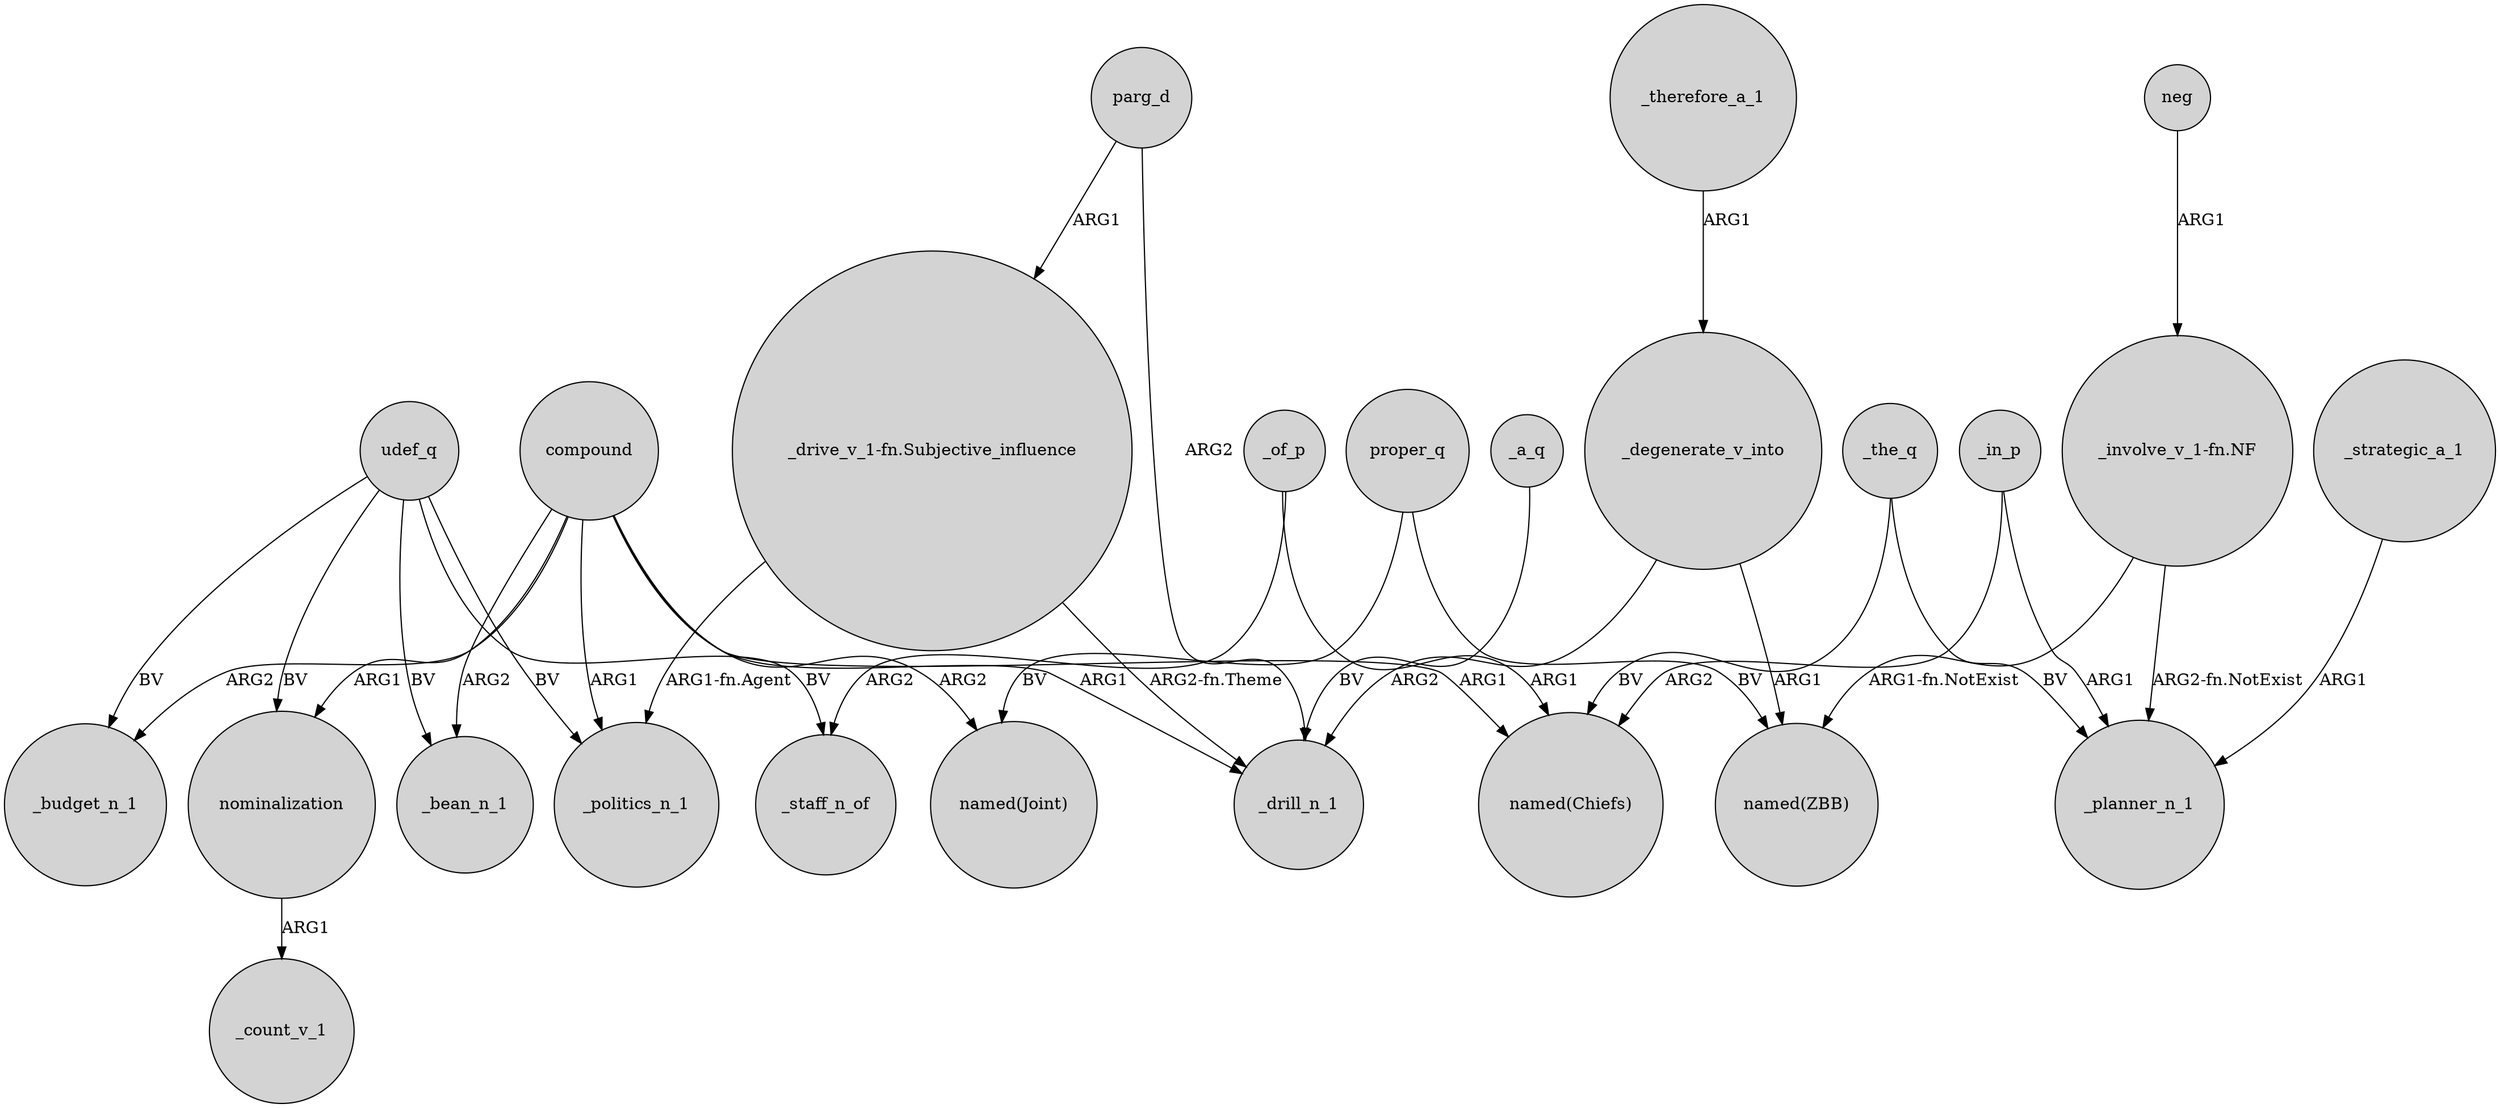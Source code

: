 digraph {
	node [shape=circle style=filled]
	"_drive_v_1-fn.Subjective_influence" -> _politics_n_1 [label="ARG1-fn.Agent"]
	proper_q -> "named(Joint)" [label=BV]
	_of_p -> _staff_n_of [label=ARG2]
	nominalization -> _count_v_1 [label=ARG1]
	proper_q -> "named(ZBB)" [label=BV]
	_strategic_a_1 -> _planner_n_1 [label=ARG1]
	udef_q -> _staff_n_of [label=BV]
	compound -> _politics_n_1 [label=ARG1]
	"_drive_v_1-fn.Subjective_influence" -> _drill_n_1 [label="ARG2-fn.Theme"]
	udef_q -> _bean_n_1 [label=BV]
	_in_p -> _planner_n_1 [label=ARG1]
	parg_d -> _drill_n_1 [label=ARG2]
	udef_q -> _politics_n_1 [label=BV]
	compound -> _budget_n_1 [label=ARG2]
	_degenerate_v_into -> _drill_n_1 [label=ARG2]
	_the_q -> _planner_n_1 [label=BV]
	compound -> "named(Chiefs)" [label=ARG1]
	compound -> _bean_n_1 [label=ARG2]
	parg_d -> "_drive_v_1-fn.Subjective_influence" [label=ARG1]
	_therefore_a_1 -> _degenerate_v_into [label=ARG1]
	udef_q -> _budget_n_1 [label=BV]
	compound -> _drill_n_1 [label=ARG1]
	udef_q -> nominalization [label=BV]
	neg -> "_involve_v_1-fn.NF" [label=ARG1]
	_of_p -> "named(Chiefs)" [label=ARG1]
	"_involve_v_1-fn.NF" -> _planner_n_1 [label="ARG2-fn.NotExist"]
	_in_p -> "named(Chiefs)" [label=ARG2]
	_a_q -> _drill_n_1 [label=BV]
	_the_q -> "named(Chiefs)" [label=BV]
	compound -> nominalization [label=ARG1]
	"_involve_v_1-fn.NF" -> "named(ZBB)" [label="ARG1-fn.NotExist"]
	compound -> "named(Joint)" [label=ARG2]
	_degenerate_v_into -> "named(ZBB)" [label=ARG1]
}
